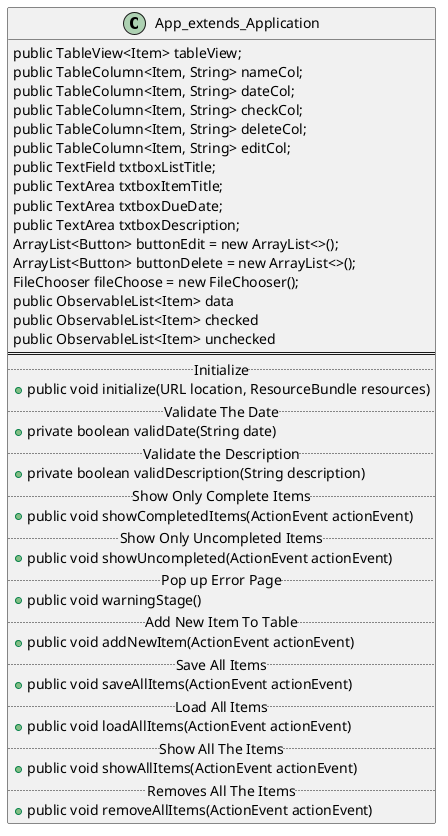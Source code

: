 @startuml
class App_extends_Application{
    public TableView<Item> tableView;
    public TableColumn<Item, String> nameCol;
    public TableColumn<Item, String> dateCol;
    public TableColumn<Item, String> checkCol;
    public TableColumn<Item, String> deleteCol;
    public TableColumn<Item, String> editCol;
    public TextField txtboxListTitle;
    public TextArea txtboxItemTitle;
    public TextArea txtboxDueDate;
    public TextArea txtboxDescription;
    ArrayList<Button> buttonEdit = new ArrayList<>();
    ArrayList<Button> buttonDelete = new ArrayList<>();
    FileChooser fileChoose = new FileChooser();
    public ObservableList<Item> data
    public ObservableList<Item> checked
    public ObservableList<Item> unchecked
==
.. Initialize ..
+ public void initialize(URL location, ResourceBundle resources)
.. Validate The Date ..
+ private boolean validDate(String date)
.. Validate the Description ..
+ private boolean validDescription(String description)
.. Show Only Complete Items ..
+ public void showCompletedItems(ActionEvent actionEvent)
.. Show Only Uncompleted Items ..
+ public void showUncompleted(ActionEvent actionEvent)
.. Pop up Error Page ..
+ public void warningStage()
.. Add New Item To Table ..
+  public void addNewItem(ActionEvent actionEvent)
.. Save All Items ..
+ public void saveAllItems(ActionEvent actionEvent)
.. Load All Items ..
+ public void loadAllItems(ActionEvent actionEvent)
.. Show All The Items ..
+ public void showAllItems(ActionEvent actionEvent)
.. Removes All The Items ..
+  public void removeAllItems(ActionEvent actionEvent)
}

@enduml